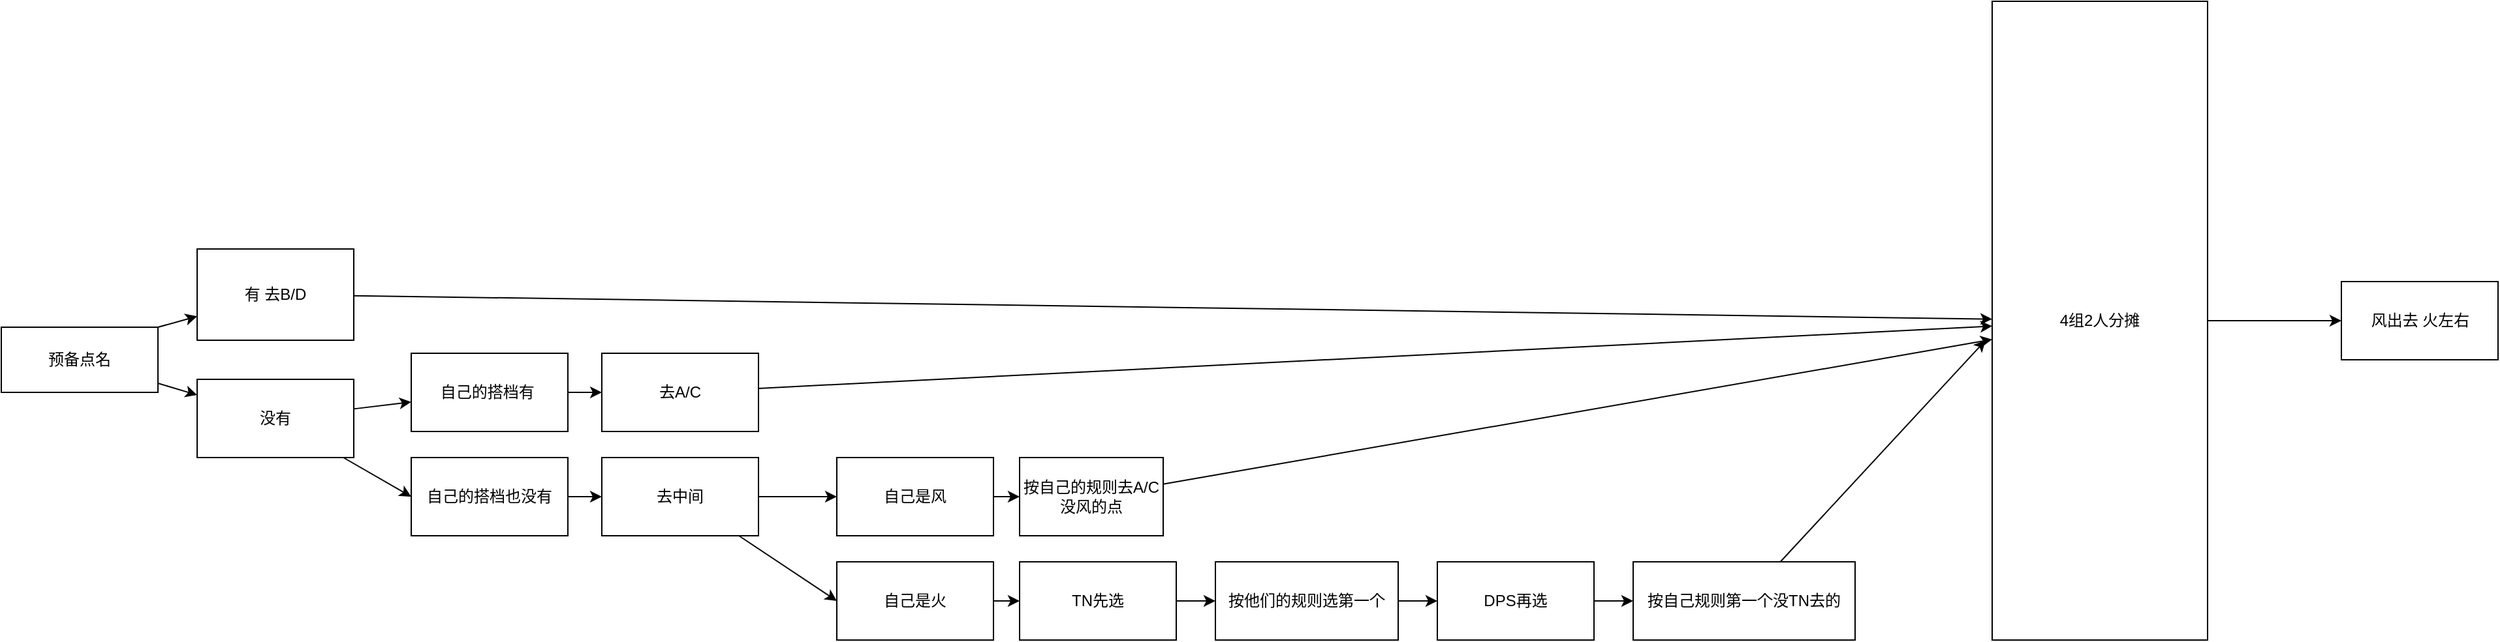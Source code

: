 <mxfile>
    <diagram id="IzDi2DMzEeDud6G5p9oN" name="第 1 页">
        <mxGraphModel dx="2119" dy="926" grid="1" gridSize="10" guides="1" tooltips="1" connect="1" arrows="1" fold="1" page="0" pageScale="1" pageWidth="827" pageHeight="1169" math="0" shadow="0">
            <root>
                <mxCell id="0"/>
                <mxCell id="1" parent="0"/>
                <mxCell id="5" style="edgeStyle=none;html=1;exitX=1;exitY=0;exitDx=0;exitDy=0;exitPerimeter=0;" edge="1" parent="1" source="2" target="3">
                    <mxGeometry relative="1" as="geometry"/>
                </mxCell>
                <mxCell id="14" style="edgeStyle=none;html=1;" edge="1" parent="1" source="2" target="12">
                    <mxGeometry relative="1" as="geometry"/>
                </mxCell>
                <mxCell id="2" value="预备点名" style="rounded=0;whiteSpace=wrap;html=1;" vertex="1" parent="1">
                    <mxGeometry x="40" y="360" width="120" height="50" as="geometry"/>
                </mxCell>
                <mxCell id="40" style="edgeStyle=none;html=1;" edge="1" parent="1" source="3" target="38">
                    <mxGeometry relative="1" as="geometry"/>
                </mxCell>
                <mxCell id="3" value="有 去B/D" style="rounded=0;whiteSpace=wrap;html=1;" vertex="1" parent="1">
                    <mxGeometry x="190" y="300" width="120" height="70" as="geometry"/>
                </mxCell>
                <mxCell id="17" style="edgeStyle=none;html=1;" edge="1" parent="1" source="12" target="15">
                    <mxGeometry relative="1" as="geometry"/>
                </mxCell>
                <mxCell id="23" style="edgeStyle=none;html=1;entryX=0;entryY=0.5;entryDx=0;entryDy=0;" edge="1" parent="1" source="12" target="20">
                    <mxGeometry relative="1" as="geometry"/>
                </mxCell>
                <mxCell id="12" value="没有" style="rounded=0;whiteSpace=wrap;html=1;" vertex="1" parent="1">
                    <mxGeometry x="190" y="400" width="120" height="60" as="geometry"/>
                </mxCell>
                <mxCell id="19" style="edgeStyle=none;html=1;" edge="1" parent="1" source="15" target="16">
                    <mxGeometry relative="1" as="geometry"/>
                </mxCell>
                <mxCell id="15" value="自己的搭档有&amp;nbsp;" style="rounded=0;whiteSpace=wrap;html=1;" vertex="1" parent="1">
                    <mxGeometry x="354" y="380" width="120" height="60" as="geometry"/>
                </mxCell>
                <mxCell id="41" style="edgeStyle=none;html=1;" edge="1" parent="1" source="16" target="38">
                    <mxGeometry relative="1" as="geometry"/>
                </mxCell>
                <mxCell id="16" value="去A/C" style="rounded=0;whiteSpace=wrap;html=1;" vertex="1" parent="1">
                    <mxGeometry x="500" y="380" width="120" height="60" as="geometry"/>
                </mxCell>
                <mxCell id="22" style="edgeStyle=none;html=1;" edge="1" parent="1" source="20" target="21">
                    <mxGeometry relative="1" as="geometry"/>
                </mxCell>
                <mxCell id="20" value="自己的搭档也没有" style="rounded=0;whiteSpace=wrap;html=1;" vertex="1" parent="1">
                    <mxGeometry x="354" y="460" width="120" height="60" as="geometry"/>
                </mxCell>
                <mxCell id="28" style="edgeStyle=none;html=1;" edge="1" parent="1" source="21" target="24">
                    <mxGeometry relative="1" as="geometry"/>
                </mxCell>
                <mxCell id="29" style="edgeStyle=none;html=1;entryX=0;entryY=0.5;entryDx=0;entryDy=0;" edge="1" parent="1" source="21" target="27">
                    <mxGeometry relative="1" as="geometry"/>
                </mxCell>
                <mxCell id="21" value="去中间" style="rounded=0;whiteSpace=wrap;html=1;" vertex="1" parent="1">
                    <mxGeometry x="500" y="460" width="120" height="60" as="geometry"/>
                </mxCell>
                <mxCell id="26" style="edgeStyle=none;html=1;" edge="1" parent="1" source="24" target="25">
                    <mxGeometry relative="1" as="geometry"/>
                </mxCell>
                <mxCell id="24" value="自己是风" style="rounded=0;whiteSpace=wrap;html=1;" vertex="1" parent="1">
                    <mxGeometry x="680" y="460" width="120" height="60" as="geometry"/>
                </mxCell>
                <mxCell id="42" style="edgeStyle=none;html=1;" edge="1" parent="1" source="25" target="38">
                    <mxGeometry relative="1" as="geometry"/>
                </mxCell>
                <mxCell id="25" value="按自己的规则去A/C没风的点" style="rounded=0;whiteSpace=wrap;html=1;" vertex="1" parent="1">
                    <mxGeometry x="820" y="460" width="110" height="60" as="geometry"/>
                </mxCell>
                <mxCell id="31" style="edgeStyle=none;html=1;" edge="1" parent="1" source="27" target="30">
                    <mxGeometry relative="1" as="geometry"/>
                </mxCell>
                <mxCell id="27" value="自己是火" style="rounded=0;whiteSpace=wrap;html=1;" vertex="1" parent="1">
                    <mxGeometry x="680" y="540" width="120" height="60" as="geometry"/>
                </mxCell>
                <mxCell id="33" value="" style="edgeStyle=none;html=1;" edge="1" parent="1" source="30" target="32">
                    <mxGeometry relative="1" as="geometry"/>
                </mxCell>
                <mxCell id="30" value="TN先选" style="rounded=0;whiteSpace=wrap;html=1;" vertex="1" parent="1">
                    <mxGeometry x="820" y="540" width="120" height="60" as="geometry"/>
                </mxCell>
                <mxCell id="35" value="" style="edgeStyle=none;html=1;" edge="1" parent="1" source="32" target="34">
                    <mxGeometry relative="1" as="geometry"/>
                </mxCell>
                <mxCell id="32" value="按他们的规则选第一个" style="rounded=0;whiteSpace=wrap;html=1;" vertex="1" parent="1">
                    <mxGeometry x="970" y="540" width="140" height="60" as="geometry"/>
                </mxCell>
                <mxCell id="37" value="" style="edgeStyle=none;html=1;" edge="1" parent="1" source="34" target="36">
                    <mxGeometry relative="1" as="geometry"/>
                </mxCell>
                <mxCell id="34" value="DPS再选" style="rounded=0;whiteSpace=wrap;html=1;" vertex="1" parent="1">
                    <mxGeometry x="1140" y="540" width="120" height="60" as="geometry"/>
                </mxCell>
                <mxCell id="39" value="" style="edgeStyle=none;html=1;" edge="1" parent="1" source="36">
                    <mxGeometry relative="1" as="geometry">
                        <mxPoint x="1560" y="370" as="targetPoint"/>
                    </mxGeometry>
                </mxCell>
                <mxCell id="36" value="按自己规则第一个没TN去的" style="rounded=0;whiteSpace=wrap;html=1;" vertex="1" parent="1">
                    <mxGeometry x="1290" y="540" width="170" height="60" as="geometry"/>
                </mxCell>
                <mxCell id="44" value="" style="edgeStyle=none;html=1;" edge="1" parent="1" source="38" target="43">
                    <mxGeometry relative="1" as="geometry"/>
                </mxCell>
                <mxCell id="38" value="4组2人分摊" style="whiteSpace=wrap;html=1;rounded=0;" vertex="1" parent="1">
                    <mxGeometry x="1565" y="110" width="165" height="490" as="geometry"/>
                </mxCell>
                <mxCell id="43" value="风出去 火左右" style="whiteSpace=wrap;html=1;rounded=0;" vertex="1" parent="1">
                    <mxGeometry x="1832.5" y="325" width="120" height="60" as="geometry"/>
                </mxCell>
            </root>
        </mxGraphModel>
    </diagram>
</mxfile>